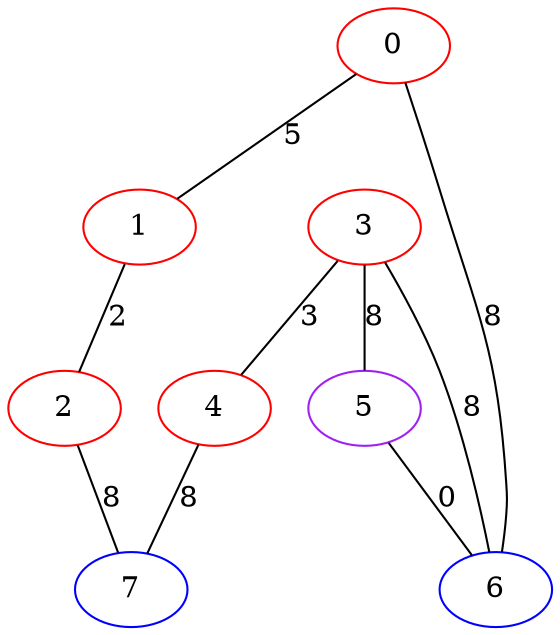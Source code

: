 graph "" {
0 [color=red, weight=1];
1 [color=red, weight=1];
2 [color=red, weight=1];
3 [color=red, weight=1];
4 [color=red, weight=1];
5 [color=purple, weight=4];
6 [color=blue, weight=3];
7 [color=blue, weight=3];
0 -- 1  [key=0, label=5];
0 -- 6  [key=0, label=8];
1 -- 2  [key=0, label=2];
2 -- 7  [key=0, label=8];
3 -- 4  [key=0, label=3];
3 -- 5  [key=0, label=8];
3 -- 6  [key=0, label=8];
4 -- 7  [key=0, label=8];
5 -- 6  [key=0, label=0];
}
